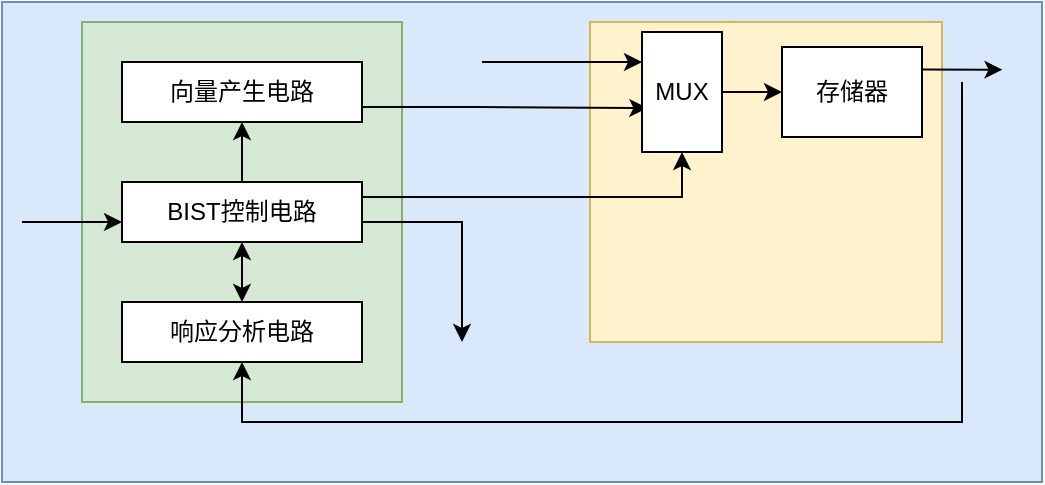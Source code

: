 <mxfile version="20.8.20" type="github">
  <diagram name="第 1 页" id="A93E-pW6Ka4gn5TaSpeA">
    <mxGraphModel dx="1434" dy="796" grid="1" gridSize="10" guides="1" tooltips="1" connect="1" arrows="1" fold="1" page="1" pageScale="1" pageWidth="827" pageHeight="1169" math="0" shadow="0">
      <root>
        <mxCell id="0" />
        <mxCell id="1" parent="0" />
        <mxCell id="uApP3Ad0hTk_tkcARhOH-34" value="" style="whiteSpace=wrap;html=1;align=center;fillColor=#dae8fc;strokeColor=#6c8ebf;" vertex="1" parent="1">
          <mxGeometry x="120" y="640" width="520" height="240" as="geometry" />
        </mxCell>
        <mxCell id="uApP3Ad0hTk_tkcARhOH-35" value="" style="whiteSpace=wrap;html=1;align=center;fillColor=#d5e8d4;strokeColor=#82b366;" vertex="1" parent="1">
          <mxGeometry x="160" y="650" width="160" height="190" as="geometry" />
        </mxCell>
        <mxCell id="uApP3Ad0hTk_tkcARhOH-36" value="" style="whiteSpace=wrap;html=1;align=center;fillColor=#fff2cc;strokeColor=#d6b656;" vertex="1" parent="1">
          <mxGeometry x="414" y="650" width="176" height="160" as="geometry" />
        </mxCell>
        <mxCell id="uApP3Ad0hTk_tkcARhOH-38" style="edgeStyle=orthogonalEdgeStyle;rounded=0;orthogonalLoop=1;jettySize=auto;html=1;exitX=1;exitY=0.75;exitDx=0;exitDy=0;entryX=0.163;entryY=0.269;entryDx=0;entryDy=0;entryPerimeter=0;" edge="1" parent="1" source="uApP3Ad0hTk_tkcARhOH-37" target="uApP3Ad0hTk_tkcARhOH-36">
          <mxGeometry relative="1" as="geometry" />
        </mxCell>
        <mxCell id="uApP3Ad0hTk_tkcARhOH-37" value="向量产生电路" style="whiteSpace=wrap;html=1;align=center;" vertex="1" parent="1">
          <mxGeometry x="180" y="670" width="120" height="30" as="geometry" />
        </mxCell>
        <mxCell id="uApP3Ad0hTk_tkcARhOH-41" style="edgeStyle=orthogonalEdgeStyle;rounded=0;orthogonalLoop=1;jettySize=auto;html=1;exitX=1;exitY=0.5;exitDx=0;exitDy=0;entryX=0;entryY=0.5;entryDx=0;entryDy=0;" edge="1" parent="1" source="uApP3Ad0hTk_tkcARhOH-39" target="uApP3Ad0hTk_tkcARhOH-40">
          <mxGeometry relative="1" as="geometry" />
        </mxCell>
        <mxCell id="uApP3Ad0hTk_tkcARhOH-39" value="MUX" style="whiteSpace=wrap;html=1;align=center;" vertex="1" parent="1">
          <mxGeometry x="440" y="655" width="40" height="60" as="geometry" />
        </mxCell>
        <mxCell id="uApP3Ad0hTk_tkcARhOH-40" value="存储器" style="whiteSpace=wrap;html=1;align=center;" vertex="1" parent="1">
          <mxGeometry x="510" y="662.5" width="70" height="45" as="geometry" />
        </mxCell>
        <mxCell id="uApP3Ad0hTk_tkcARhOH-44" style="edgeStyle=orthogonalEdgeStyle;rounded=0;orthogonalLoop=1;jettySize=auto;html=1;exitX=0.5;exitY=0;exitDx=0;exitDy=0;entryX=0.5;entryY=1;entryDx=0;entryDy=0;" edge="1" parent="1" source="uApP3Ad0hTk_tkcARhOH-42" target="uApP3Ad0hTk_tkcARhOH-37">
          <mxGeometry relative="1" as="geometry" />
        </mxCell>
        <mxCell id="uApP3Ad0hTk_tkcARhOH-46" style="edgeStyle=orthogonalEdgeStyle;rounded=0;orthogonalLoop=1;jettySize=auto;html=1;exitX=1;exitY=0.25;exitDx=0;exitDy=0;entryX=0.5;entryY=1;entryDx=0;entryDy=0;" edge="1" parent="1" source="uApP3Ad0hTk_tkcARhOH-42" target="uApP3Ad0hTk_tkcARhOH-39">
          <mxGeometry relative="1" as="geometry" />
        </mxCell>
        <mxCell id="uApP3Ad0hTk_tkcARhOH-42" value="BIST控制电路" style="whiteSpace=wrap;html=1;align=center;" vertex="1" parent="1">
          <mxGeometry x="180" y="730" width="120" height="30" as="geometry" />
        </mxCell>
        <mxCell id="uApP3Ad0hTk_tkcARhOH-43" value="响应分析电路" style="whiteSpace=wrap;html=1;align=center;" vertex="1" parent="1">
          <mxGeometry x="180" y="790" width="120" height="30" as="geometry" />
        </mxCell>
        <mxCell id="uApP3Ad0hTk_tkcARhOH-45" value="" style="endArrow=classic;startArrow=classic;html=1;rounded=0;entryX=0.5;entryY=1;entryDx=0;entryDy=0;" edge="1" parent="1" source="uApP3Ad0hTk_tkcARhOH-43" target="uApP3Ad0hTk_tkcARhOH-42">
          <mxGeometry width="50" height="50" relative="1" as="geometry">
            <mxPoint x="20" y="820" as="sourcePoint" />
            <mxPoint x="70" y="770" as="targetPoint" />
          </mxGeometry>
        </mxCell>
        <mxCell id="uApP3Ad0hTk_tkcARhOH-48" value="" style="endArrow=classic;html=1;rounded=0;exitX=1;exitY=0.25;exitDx=0;exitDy=0;entryX=0.962;entryY=0.141;entryDx=0;entryDy=0;entryPerimeter=0;" edge="1" parent="1" source="uApP3Ad0hTk_tkcARhOH-40" target="uApP3Ad0hTk_tkcARhOH-34">
          <mxGeometry width="50" height="50" relative="1" as="geometry">
            <mxPoint x="590" y="990" as="sourcePoint" />
            <mxPoint x="640" y="940" as="targetPoint" />
          </mxGeometry>
        </mxCell>
        <mxCell id="uApP3Ad0hTk_tkcARhOH-49" value="" style="endArrow=classic;html=1;rounded=0;" edge="1" parent="1">
          <mxGeometry width="50" height="50" relative="1" as="geometry">
            <mxPoint x="360" y="670" as="sourcePoint" />
            <mxPoint x="440" y="670" as="targetPoint" />
          </mxGeometry>
        </mxCell>
        <mxCell id="uApP3Ad0hTk_tkcARhOH-50" value="" style="endArrow=classic;html=1;rounded=0;" edge="1" parent="1">
          <mxGeometry width="50" height="50" relative="1" as="geometry">
            <mxPoint x="130" y="750" as="sourcePoint" />
            <mxPoint x="180" y="750" as="targetPoint" />
          </mxGeometry>
        </mxCell>
        <mxCell id="uApP3Ad0hTk_tkcARhOH-51" value="" style="endArrow=classic;html=1;rounded=0;" edge="1" parent="1">
          <mxGeometry width="50" height="50" relative="1" as="geometry">
            <mxPoint x="300" y="750" as="sourcePoint" />
            <mxPoint x="350" y="810" as="targetPoint" />
            <Array as="points">
              <mxPoint x="350" y="750" />
            </Array>
          </mxGeometry>
        </mxCell>
        <mxCell id="uApP3Ad0hTk_tkcARhOH-52" value="" style="endArrow=classic;html=1;rounded=0;entryX=0.5;entryY=1;entryDx=0;entryDy=0;" edge="1" parent="1" target="uApP3Ad0hTk_tkcARhOH-43">
          <mxGeometry width="50" height="50" relative="1" as="geometry">
            <mxPoint x="600" y="680" as="sourcePoint" />
            <mxPoint x="200" y="980" as="targetPoint" />
            <Array as="points">
              <mxPoint x="600" y="850" />
              <mxPoint x="240" y="850" />
            </Array>
          </mxGeometry>
        </mxCell>
      </root>
    </mxGraphModel>
  </diagram>
</mxfile>
